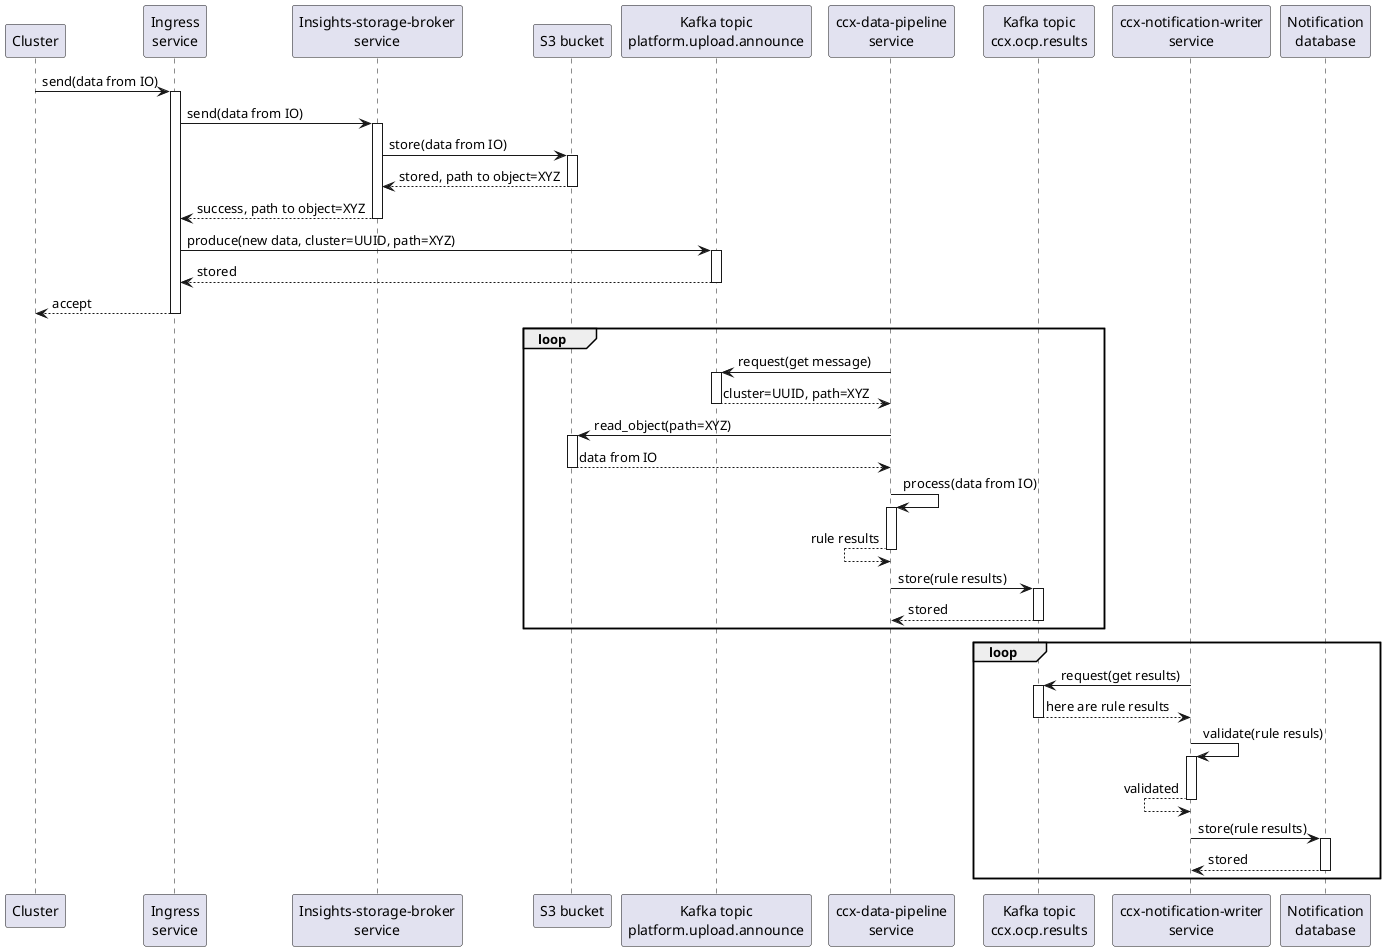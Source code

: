 @startuml
participant Cluster
participant "Ingress\nservice"
participant "Insights-storage-broker\nservice"
participant "S3 bucket"
participant "Kafka topic\nplatform.upload.announce"
participant "ccx-data-pipeline\nservice"
participant "Kafka topic\nccx.ocp.results"
participant "ccx-notification-writer\nservice"
participant "Notification\ndatabase"

Cluster -> "Ingress\nservice" : send(data from IO)
activate "Ingress\nservice"
"Ingress\nservice" -> "Insights-storage-broker\nservice" : send(data from IO)
activate "Insights-storage-broker\nservice"
"Insights-storage-broker\nservice" -> "S3 bucket" : store(data from IO)
activate "S3 bucket"
"Insights-storage-broker\nservice" <-- "S3 bucket": stored, path to object=XYZ
deactivate "S3 bucket"
"Ingress\nservice" <-- "Insights-storage-broker\nservice": success, path to object=XYZ
deactivate "Insights-storage-broker\nservice"
"Ingress\nservice" -> "Kafka topic\nplatform.upload.announce" : produce(new data, cluster=UUID, path=XYZ)
activate "Kafka topic\nplatform.upload.announce"
"Ingress\nservice" <-- "Kafka topic\nplatform.upload.announce": stored
deactivate "Kafka topic\nplatform.upload.announce"
Cluster <-- "Ingress\nservice": accept
deactivate "Ingress\nservice"
loop
"ccx-data-pipeline\nservice" -> "Kafka topic\nplatform.upload.announce" : request(get message)
activate "Kafka topic\nplatform.upload.announce"
"ccx-data-pipeline\nservice" <-- "Kafka topic\nplatform.upload.announce": cluster=UUID, path=XYZ
deactivate "Kafka topic\nplatform.upload.announce"
"ccx-data-pipeline\nservice" -> "S3 bucket" : read_object(path=XYZ)
activate "S3 bucket"
"ccx-data-pipeline\nservice" <-- "S3 bucket": data from IO
deactivate "S3 bucket"
"ccx-data-pipeline\nservice" -> "ccx-data-pipeline\nservice" : process(data from IO)
activate "ccx-data-pipeline\nservice"
"ccx-data-pipeline\nservice" <-- "ccx-data-pipeline\nservice": rule results
deactivate "ccx-data-pipeline\nservice"
"ccx-data-pipeline\nservice" -> "Kafka topic\nccx.ocp.results" : store(rule results)
activate "Kafka topic\nccx.ocp.results"
"ccx-data-pipeline\nservice" <-- "Kafka topic\nccx.ocp.results": stored
deactivate "Kafka topic\nccx.ocp.results"
end
loop
"ccx-notification-writer\nservice" -> "Kafka topic\nccx.ocp.results" : request(get results)
activate "Kafka topic\nccx.ocp.results"
"ccx-notification-writer\nservice" <-- "Kafka topic\nccx.ocp.results": here are rule results
deactivate "Kafka topic\nccx.ocp.results"
"ccx-notification-writer\nservice" -> "ccx-notification-writer\nservice" : validate(rule resuls)
activate "ccx-notification-writer\nservice"
"ccx-notification-writer\nservice" <-- "ccx-notification-writer\nservice": validated
deactivate "ccx-notification-writer\nservice"
"ccx-notification-writer\nservice" -> "Notification\ndatabase" : store(rule results)
activate "Notification\ndatabase"
"ccx-notification-writer\nservice" <-- "Notification\ndatabase": stored
deactivate "Notification\ndatabase"
end
@enduml
